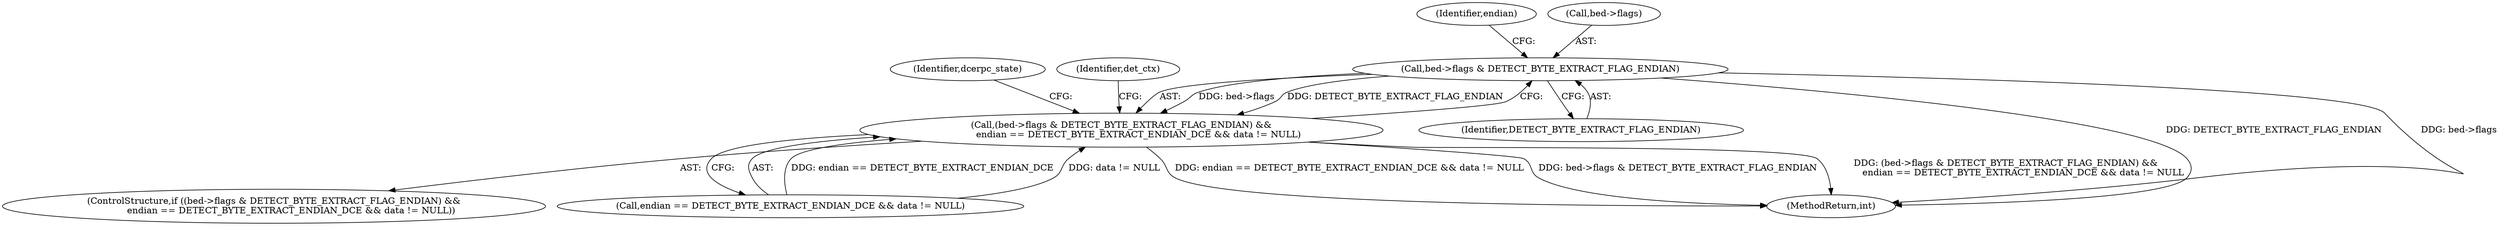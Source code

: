 digraph "0_suricata_47afc577ff763150f9b47f10331f5ef9eb847a57@pointer" {
"1001304" [label="(Call,bed->flags & DETECT_BYTE_EXTRACT_FLAG_ENDIAN)"];
"1001303" [label="(Call,(bed->flags & DETECT_BYTE_EXTRACT_FLAG_ENDIAN) &&\n            endian == DETECT_BYTE_EXTRACT_ENDIAN_DCE && data != NULL)"];
"1001304" [label="(Call,bed->flags & DETECT_BYTE_EXTRACT_FLAG_ENDIAN)"];
"1001309" [label="(Call,endian == DETECT_BYTE_EXTRACT_ENDIAN_DCE && data != NULL)"];
"1001302" [label="(ControlStructure,if ((bed->flags & DETECT_BYTE_EXTRACT_FLAG_ENDIAN) &&\n            endian == DETECT_BYTE_EXTRACT_ENDIAN_DCE && data != NULL))"];
"1001311" [label="(Identifier,endian)"];
"1001305" [label="(Call,bed->flags)"];
"1001319" [label="(Identifier,dcerpc_state)"];
"1001342" [label="(Identifier,det_ctx)"];
"1001303" [label="(Call,(bed->flags & DETECT_BYTE_EXTRACT_FLAG_ENDIAN) &&\n            endian == DETECT_BYTE_EXTRACT_ENDIAN_DCE && data != NULL)"];
"1001308" [label="(Identifier,DETECT_BYTE_EXTRACT_FLAG_ENDIAN)"];
"1001577" [label="(MethodReturn,int)"];
"1001304" -> "1001303"  [label="AST: "];
"1001304" -> "1001308"  [label="CFG: "];
"1001305" -> "1001304"  [label="AST: "];
"1001308" -> "1001304"  [label="AST: "];
"1001311" -> "1001304"  [label="CFG: "];
"1001303" -> "1001304"  [label="CFG: "];
"1001304" -> "1001577"  [label="DDG: DETECT_BYTE_EXTRACT_FLAG_ENDIAN"];
"1001304" -> "1001577"  [label="DDG: bed->flags"];
"1001304" -> "1001303"  [label="DDG: bed->flags"];
"1001304" -> "1001303"  [label="DDG: DETECT_BYTE_EXTRACT_FLAG_ENDIAN"];
"1001303" -> "1001302"  [label="AST: "];
"1001303" -> "1001309"  [label="CFG: "];
"1001309" -> "1001303"  [label="AST: "];
"1001319" -> "1001303"  [label="CFG: "];
"1001342" -> "1001303"  [label="CFG: "];
"1001303" -> "1001577"  [label="DDG: endian == DETECT_BYTE_EXTRACT_ENDIAN_DCE && data != NULL"];
"1001303" -> "1001577"  [label="DDG: bed->flags & DETECT_BYTE_EXTRACT_FLAG_ENDIAN"];
"1001303" -> "1001577"  [label="DDG: (bed->flags & DETECT_BYTE_EXTRACT_FLAG_ENDIAN) &&\n            endian == DETECT_BYTE_EXTRACT_ENDIAN_DCE && data != NULL"];
"1001309" -> "1001303"  [label="DDG: endian == DETECT_BYTE_EXTRACT_ENDIAN_DCE"];
"1001309" -> "1001303"  [label="DDG: data != NULL"];
}
